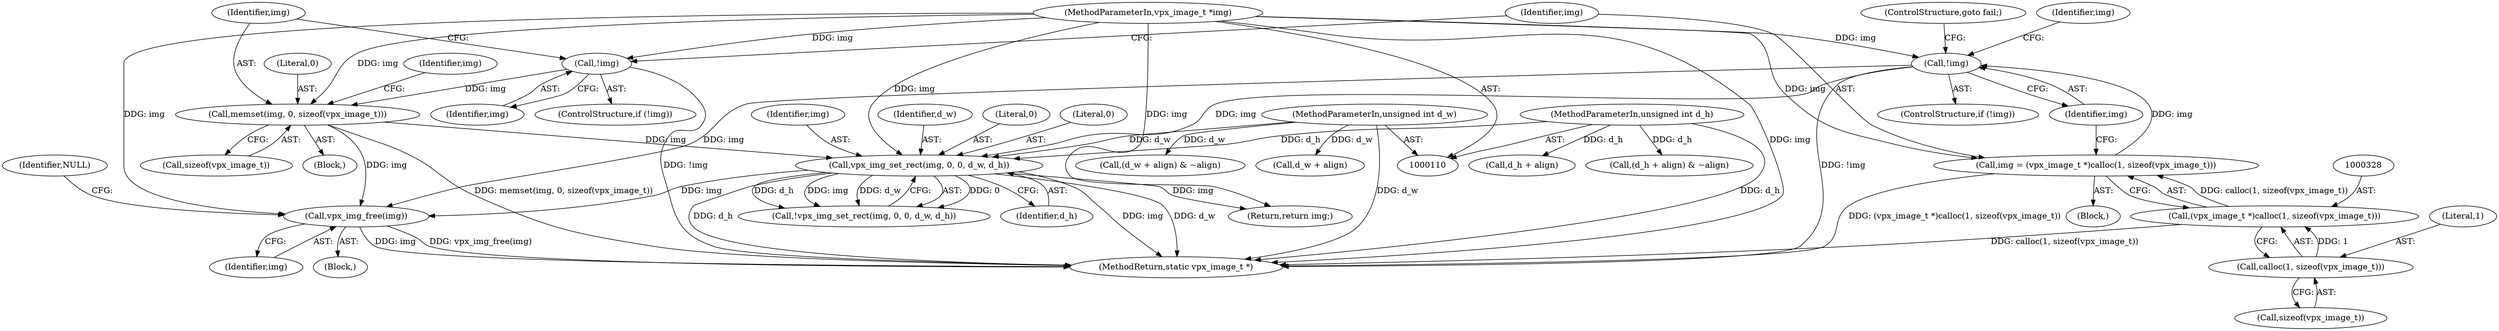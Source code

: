 digraph "0_Android_55cd1dd7c8d0a3de907d22e0f12718733f4e41d9@API" {
"1000487" [label="(Call,vpx_img_free(img))"];
"1000478" [label="(Call,vpx_img_set_rect(img, 0, 0, d_w, d_h))"];
"1000344" [label="(Call,memset(img, 0, sizeof(vpx_image_t)))"];
"1000322" [label="(Call,!img)"];
"1000111" [label="(MethodParameterIn,vpx_image_t *img)"];
"1000334" [label="(Call,!img)"];
"1000325" [label="(Call,img = (vpx_image_t *)calloc(1, sizeof(vpx_image_t)))"];
"1000327" [label="(Call,(vpx_image_t *)calloc(1, sizeof(vpx_image_t)))"];
"1000329" [label="(Call,calloc(1, sizeof(vpx_image_t)))"];
"1000113" [label="(MethodParameterIn,unsigned int d_w)"];
"1000114" [label="(MethodParameterIn,unsigned int d_h)"];
"1000268" [label="(Call,(d_w + align) & ~align)"];
"1000482" [label="(Identifier,d_w)"];
"1000346" [label="(Literal,0)"];
"1000322" [label="(Call,!img)"];
"1000484" [label="(Return,return img;)"];
"1000321" [label="(ControlStructure,if (!img))"];
"1000335" [label="(Identifier,img)"];
"1000480" [label="(Literal,0)"];
"1000481" [label="(Literal,0)"];
"1000329" [label="(Call,calloc(1, sizeof(vpx_image_t)))"];
"1000111" [label="(MethodParameterIn,vpx_image_t *img)"];
"1000330" [label="(Literal,1)"];
"1000347" [label="(Call,sizeof(vpx_image_t))"];
"1000324" [label="(Block,)"];
"1000343" [label="(Block,)"];
"1000490" [label="(Identifier,NULL)"];
"1000477" [label="(Call,!vpx_img_set_rect(img, 0, 0, d_w, d_h))"];
"1000478" [label="(Call,vpx_img_set_rect(img, 0, 0, d_w, d_h))"];
"1000113" [label="(MethodParameterIn,unsigned int d_w)"];
"1000325" [label="(Call,img = (vpx_image_t *)calloc(1, sizeof(vpx_image_t)))"];
"1000282" [label="(Call,(d_h + align) & ~align)"];
"1000114" [label="(MethodParameterIn,unsigned int d_h)"];
"1000331" [label="(Call,sizeof(vpx_image_t))"];
"1000118" [label="(Block,)"];
"1000351" [label="(Identifier,img)"];
"1000336" [label="(ControlStructure,goto fail;)"];
"1000491" [label="(MethodReturn,static vpx_image_t *)"];
"1000326" [label="(Identifier,img)"];
"1000334" [label="(Call,!img)"];
"1000283" [label="(Call,d_h + align)"];
"1000323" [label="(Identifier,img)"];
"1000479" [label="(Identifier,img)"];
"1000344" [label="(Call,memset(img, 0, sizeof(vpx_image_t)))"];
"1000333" [label="(ControlStructure,if (!img))"];
"1000269" [label="(Call,d_w + align)"];
"1000487" [label="(Call,vpx_img_free(img))"];
"1000488" [label="(Identifier,img)"];
"1000339" [label="(Identifier,img)"];
"1000483" [label="(Identifier,d_h)"];
"1000327" [label="(Call,(vpx_image_t *)calloc(1, sizeof(vpx_image_t)))"];
"1000345" [label="(Identifier,img)"];
"1000487" -> "1000118"  [label="AST: "];
"1000487" -> "1000488"  [label="CFG: "];
"1000488" -> "1000487"  [label="AST: "];
"1000490" -> "1000487"  [label="CFG: "];
"1000487" -> "1000491"  [label="DDG: img"];
"1000487" -> "1000491"  [label="DDG: vpx_img_free(img)"];
"1000478" -> "1000487"  [label="DDG: img"];
"1000344" -> "1000487"  [label="DDG: img"];
"1000334" -> "1000487"  [label="DDG: img"];
"1000111" -> "1000487"  [label="DDG: img"];
"1000478" -> "1000477"  [label="AST: "];
"1000478" -> "1000483"  [label="CFG: "];
"1000479" -> "1000478"  [label="AST: "];
"1000480" -> "1000478"  [label="AST: "];
"1000481" -> "1000478"  [label="AST: "];
"1000482" -> "1000478"  [label="AST: "];
"1000483" -> "1000478"  [label="AST: "];
"1000477" -> "1000478"  [label="CFG: "];
"1000478" -> "1000491"  [label="DDG: d_h"];
"1000478" -> "1000491"  [label="DDG: img"];
"1000478" -> "1000491"  [label="DDG: d_w"];
"1000478" -> "1000477"  [label="DDG: 0"];
"1000478" -> "1000477"  [label="DDG: d_h"];
"1000478" -> "1000477"  [label="DDG: img"];
"1000478" -> "1000477"  [label="DDG: d_w"];
"1000344" -> "1000478"  [label="DDG: img"];
"1000334" -> "1000478"  [label="DDG: img"];
"1000111" -> "1000478"  [label="DDG: img"];
"1000113" -> "1000478"  [label="DDG: d_w"];
"1000114" -> "1000478"  [label="DDG: d_h"];
"1000478" -> "1000484"  [label="DDG: img"];
"1000344" -> "1000343"  [label="AST: "];
"1000344" -> "1000347"  [label="CFG: "];
"1000345" -> "1000344"  [label="AST: "];
"1000346" -> "1000344"  [label="AST: "];
"1000347" -> "1000344"  [label="AST: "];
"1000351" -> "1000344"  [label="CFG: "];
"1000344" -> "1000491"  [label="DDG: memset(img, 0, sizeof(vpx_image_t))"];
"1000322" -> "1000344"  [label="DDG: img"];
"1000111" -> "1000344"  [label="DDG: img"];
"1000322" -> "1000321"  [label="AST: "];
"1000322" -> "1000323"  [label="CFG: "];
"1000323" -> "1000322"  [label="AST: "];
"1000326" -> "1000322"  [label="CFG: "];
"1000345" -> "1000322"  [label="CFG: "];
"1000322" -> "1000491"  [label="DDG: !img"];
"1000111" -> "1000322"  [label="DDG: img"];
"1000111" -> "1000110"  [label="AST: "];
"1000111" -> "1000491"  [label="DDG: img"];
"1000111" -> "1000325"  [label="DDG: img"];
"1000111" -> "1000334"  [label="DDG: img"];
"1000111" -> "1000484"  [label="DDG: img"];
"1000334" -> "1000333"  [label="AST: "];
"1000334" -> "1000335"  [label="CFG: "];
"1000335" -> "1000334"  [label="AST: "];
"1000336" -> "1000334"  [label="CFG: "];
"1000339" -> "1000334"  [label="CFG: "];
"1000334" -> "1000491"  [label="DDG: !img"];
"1000325" -> "1000334"  [label="DDG: img"];
"1000325" -> "1000324"  [label="AST: "];
"1000325" -> "1000327"  [label="CFG: "];
"1000326" -> "1000325"  [label="AST: "];
"1000327" -> "1000325"  [label="AST: "];
"1000335" -> "1000325"  [label="CFG: "];
"1000325" -> "1000491"  [label="DDG: (vpx_image_t *)calloc(1, sizeof(vpx_image_t))"];
"1000327" -> "1000325"  [label="DDG: calloc(1, sizeof(vpx_image_t))"];
"1000327" -> "1000329"  [label="CFG: "];
"1000328" -> "1000327"  [label="AST: "];
"1000329" -> "1000327"  [label="AST: "];
"1000327" -> "1000491"  [label="DDG: calloc(1, sizeof(vpx_image_t))"];
"1000329" -> "1000327"  [label="DDG: 1"];
"1000329" -> "1000331"  [label="CFG: "];
"1000330" -> "1000329"  [label="AST: "];
"1000331" -> "1000329"  [label="AST: "];
"1000113" -> "1000110"  [label="AST: "];
"1000113" -> "1000491"  [label="DDG: d_w"];
"1000113" -> "1000268"  [label="DDG: d_w"];
"1000113" -> "1000269"  [label="DDG: d_w"];
"1000114" -> "1000110"  [label="AST: "];
"1000114" -> "1000491"  [label="DDG: d_h"];
"1000114" -> "1000282"  [label="DDG: d_h"];
"1000114" -> "1000283"  [label="DDG: d_h"];
}
